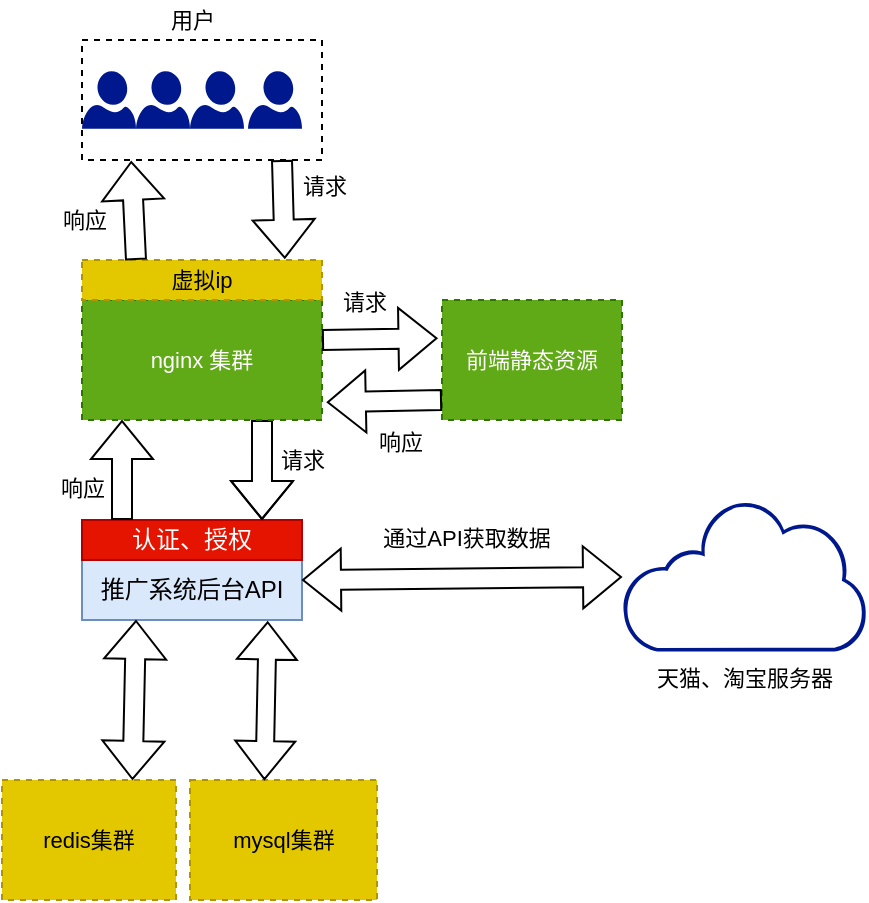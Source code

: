 <mxfile version="17.3.0" type="github">
  <diagram name="Page-1" id="822b0af5-4adb-64df-f703-e8dfc1f81529">
    <mxGraphModel dx="716" dy="372" grid="1" gridSize="10" guides="1" tooltips="1" connect="1" arrows="1" fold="1" page="1" pageScale="1" pageWidth="1100" pageHeight="850" background="none" math="0" shadow="0">
      <root>
        <mxCell id="0" />
        <mxCell id="1" parent="0" />
        <mxCell id="lASmEGCFHO9hF2BuDwO8-8" value="推广系统后台API" style="rounded=0;whiteSpace=wrap;html=1;fillColor=#dae8fc;strokeColor=#6c8ebf;" vertex="1" parent="1">
          <mxGeometry x="560" y="300" width="110" height="30" as="geometry" />
        </mxCell>
        <mxCell id="lASmEGCFHO9hF2BuDwO8-9" value="认证、授权" style="rounded=0;whiteSpace=wrap;html=1;fillColor=#e51400;strokeColor=#B20000;fontColor=#ffffff;" vertex="1" parent="1">
          <mxGeometry x="560" y="280" width="110" height="20" as="geometry" />
        </mxCell>
        <mxCell id="lASmEGCFHO9hF2BuDwO8-10" value="" style="shape=flexArrow;endArrow=classic;html=1;rounded=0;" edge="1" parent="1">
          <mxGeometry width="50" height="50" relative="1" as="geometry">
            <mxPoint x="580" y="280" as="sourcePoint" />
            <mxPoint x="580" y="230" as="targetPoint" />
          </mxGeometry>
        </mxCell>
        <mxCell id="lASmEGCFHO9hF2BuDwO8-12" value="响应" style="edgeLabel;html=1;align=center;verticalAlign=middle;resizable=0;points=[];" vertex="1" connectable="0" parent="lASmEGCFHO9hF2BuDwO8-10">
          <mxGeometry x="-0.365" y="1" relative="1" as="geometry">
            <mxPoint x="-19" as="offset" />
          </mxGeometry>
        </mxCell>
        <mxCell id="lASmEGCFHO9hF2BuDwO8-14" value="" style="shape=flexArrow;endArrow=classic;html=1;rounded=0;entryX=0.818;entryY=0;entryDx=0;entryDy=0;entryPerimeter=0;" edge="1" parent="1" target="lASmEGCFHO9hF2BuDwO8-9">
          <mxGeometry width="50" height="50" relative="1" as="geometry">
            <mxPoint x="650" y="230" as="sourcePoint" />
            <mxPoint x="700" y="170" as="targetPoint" />
            <Array as="points">
              <mxPoint x="650" y="240" />
            </Array>
          </mxGeometry>
        </mxCell>
        <mxCell id="lASmEGCFHO9hF2BuDwO8-15" value="请求" style="edgeLabel;html=1;align=center;verticalAlign=middle;resizable=0;points=[];fontSize=11;fontFamily=Helvetica;fontColor=default;" vertex="1" connectable="0" parent="lASmEGCFHO9hF2BuDwO8-14">
          <mxGeometry x="0.479" relative="1" as="geometry">
            <mxPoint x="20" y="-17" as="offset" />
          </mxGeometry>
        </mxCell>
        <mxCell id="lASmEGCFHO9hF2BuDwO8-16" value="nginx 集群" style="rounded=0;whiteSpace=wrap;html=1;fontFamily=Helvetica;fontSize=11;fontColor=#ffffff;dashed=1;fillColor=#60a917;strokeColor=#2D7600;" vertex="1" parent="1">
          <mxGeometry x="560" y="170" width="120" height="60" as="geometry" />
        </mxCell>
        <mxCell id="lASmEGCFHO9hF2BuDwO8-17" value="前端静态资源" style="rounded=0;whiteSpace=wrap;html=1;dashed=1;fontFamily=Helvetica;fontSize=11;fontColor=#ffffff;fillColor=#60a917;strokeColor=#2D7600;" vertex="1" parent="1">
          <mxGeometry x="740" y="170" width="90" height="60" as="geometry" />
        </mxCell>
        <mxCell id="lASmEGCFHO9hF2BuDwO8-18" value="" style="shape=flexArrow;endArrow=classic;html=1;rounded=0;labelBackgroundColor=default;fontFamily=Helvetica;fontSize=11;fontColor=default;strokeColor=default;entryX=-0.025;entryY=0.319;entryDx=0;entryDy=0;entryPerimeter=0;" edge="1" parent="1" target="lASmEGCFHO9hF2BuDwO8-17">
          <mxGeometry width="50" height="50" relative="1" as="geometry">
            <mxPoint x="680" y="190" as="sourcePoint" />
            <mxPoint x="730" y="190" as="targetPoint" />
          </mxGeometry>
        </mxCell>
        <mxCell id="lASmEGCFHO9hF2BuDwO8-21" value="请求" style="edgeLabel;html=1;align=center;verticalAlign=middle;resizable=0;points=[];fontSize=11;fontFamily=Helvetica;fontColor=default;" vertex="1" connectable="0" parent="lASmEGCFHO9hF2BuDwO8-18">
          <mxGeometry x="0.468" y="-2" relative="1" as="geometry">
            <mxPoint x="-22" y="-21" as="offset" />
          </mxGeometry>
        </mxCell>
        <mxCell id="lASmEGCFHO9hF2BuDwO8-19" value="" style="shape=flexArrow;endArrow=classic;html=1;rounded=0;labelBackgroundColor=default;fontFamily=Helvetica;fontSize=11;fontColor=default;strokeColor=default;entryX=1.02;entryY=0.852;entryDx=0;entryDy=0;entryPerimeter=0;" edge="1" parent="1" target="lASmEGCFHO9hF2BuDwO8-16">
          <mxGeometry width="50" height="50" relative="1" as="geometry">
            <mxPoint x="740" y="220" as="sourcePoint" />
            <mxPoint x="790" y="170" as="targetPoint" />
          </mxGeometry>
        </mxCell>
        <mxCell id="lASmEGCFHO9hF2BuDwO8-20" value="响应" style="edgeLabel;html=1;align=center;verticalAlign=middle;resizable=0;points=[];fontSize=11;fontFamily=Helvetica;fontColor=default;" vertex="1" connectable="0" parent="lASmEGCFHO9hF2BuDwO8-19">
          <mxGeometry x="-0.271" relative="1" as="geometry">
            <mxPoint y="20" as="offset" />
          </mxGeometry>
        </mxCell>
        <mxCell id="lASmEGCFHO9hF2BuDwO8-22" value="虚拟ip" style="rounded=0;whiteSpace=wrap;html=1;dashed=1;fontFamily=Helvetica;fontSize=11;fontColor=#000000;fillColor=#e3c800;strokeColor=#B09500;" vertex="1" parent="1">
          <mxGeometry x="560" y="150" width="120" height="20" as="geometry" />
        </mxCell>
        <mxCell id="lASmEGCFHO9hF2BuDwO8-23" value="" style="rounded=0;whiteSpace=wrap;html=1;dashed=1;fontFamily=Helvetica;fontSize=11;fontColor=default;" vertex="1" parent="1">
          <mxGeometry x="560" y="40" width="120" height="60" as="geometry" />
        </mxCell>
        <mxCell id="lASmEGCFHO9hF2BuDwO8-24" value="" style="sketch=0;aspect=fixed;pointerEvents=1;shadow=0;dashed=0;html=1;strokeColor=none;labelPosition=center;verticalLabelPosition=bottom;verticalAlign=top;align=center;fillColor=#00188D;shape=mxgraph.azure.user;fontFamily=Helvetica;fontSize=11;fontColor=default;" vertex="1" parent="1">
          <mxGeometry x="560" y="55.64" width="27" height="28.72" as="geometry" />
        </mxCell>
        <mxCell id="lASmEGCFHO9hF2BuDwO8-25" value="" style="sketch=0;aspect=fixed;pointerEvents=1;shadow=0;dashed=0;html=1;strokeColor=none;labelPosition=center;verticalLabelPosition=bottom;verticalAlign=top;align=center;fillColor=#00188D;shape=mxgraph.azure.user;fontFamily=Helvetica;fontSize=11;fontColor=default;" vertex="1" parent="1">
          <mxGeometry x="587" y="55.64" width="27" height="28.72" as="geometry" />
        </mxCell>
        <mxCell id="lASmEGCFHO9hF2BuDwO8-26" value="" style="sketch=0;aspect=fixed;pointerEvents=1;shadow=0;dashed=0;html=1;strokeColor=none;labelPosition=center;verticalLabelPosition=bottom;verticalAlign=top;align=center;fillColor=#00188D;shape=mxgraph.azure.user;fontFamily=Helvetica;fontSize=11;fontColor=default;" vertex="1" parent="1">
          <mxGeometry x="614" y="55.64" width="27" height="28.72" as="geometry" />
        </mxCell>
        <mxCell id="lASmEGCFHO9hF2BuDwO8-27" value="" style="sketch=0;aspect=fixed;pointerEvents=1;shadow=0;dashed=0;html=1;strokeColor=none;labelPosition=center;verticalLabelPosition=bottom;verticalAlign=top;align=center;fillColor=#00188D;shape=mxgraph.azure.user;fontFamily=Helvetica;fontSize=11;fontColor=default;" vertex="1" parent="1">
          <mxGeometry x="643" y="55.64" width="27" height="28.72" as="geometry" />
        </mxCell>
        <mxCell id="lASmEGCFHO9hF2BuDwO8-28" value="用户" style="text;html=1;align=center;verticalAlign=middle;resizable=0;points=[];autosize=1;strokeColor=none;fillColor=none;fontSize=11;fontFamily=Helvetica;fontColor=default;" vertex="1" parent="1">
          <mxGeometry x="595" y="20" width="40" height="20" as="geometry" />
        </mxCell>
        <mxCell id="lASmEGCFHO9hF2BuDwO8-29" value="" style="shape=flexArrow;endArrow=classic;html=1;rounded=0;labelBackgroundColor=default;fontFamily=Helvetica;fontSize=11;fontColor=default;strokeColor=default;entryX=0.845;entryY=-0.031;entryDx=0;entryDy=0;entryPerimeter=0;" edge="1" parent="1" target="lASmEGCFHO9hF2BuDwO8-22">
          <mxGeometry width="50" height="50" relative="1" as="geometry">
            <mxPoint x="660" y="100" as="sourcePoint" />
            <mxPoint x="700" y="60" as="targetPoint" />
          </mxGeometry>
        </mxCell>
        <mxCell id="lASmEGCFHO9hF2BuDwO8-32" value="请求" style="edgeLabel;html=1;align=center;verticalAlign=middle;resizable=0;points=[];fontSize=11;fontFamily=Helvetica;fontColor=default;" vertex="1" connectable="0" parent="lASmEGCFHO9hF2BuDwO8-29">
          <mxGeometry x="-0.481" relative="1" as="geometry">
            <mxPoint x="20" as="offset" />
          </mxGeometry>
        </mxCell>
        <mxCell id="lASmEGCFHO9hF2BuDwO8-30" value="" style="shape=flexArrow;endArrow=classic;html=1;rounded=0;labelBackgroundColor=default;fontFamily=Helvetica;fontSize=11;fontColor=default;strokeColor=default;entryX=0.205;entryY=1.008;entryDx=0;entryDy=0;entryPerimeter=0;" edge="1" parent="1" target="lASmEGCFHO9hF2BuDwO8-23">
          <mxGeometry width="50" height="50" relative="1" as="geometry">
            <mxPoint x="587" y="150" as="sourcePoint" />
            <mxPoint x="637" y="100" as="targetPoint" />
          </mxGeometry>
        </mxCell>
        <mxCell id="lASmEGCFHO9hF2BuDwO8-31" value="响应" style="edgeLabel;html=1;align=center;verticalAlign=middle;resizable=0;points=[];fontSize=11;fontFamily=Helvetica;fontColor=default;" vertex="1" connectable="0" parent="lASmEGCFHO9hF2BuDwO8-30">
          <mxGeometry x="0.408" y="-1" relative="1" as="geometry">
            <mxPoint x="-26" y="15" as="offset" />
          </mxGeometry>
        </mxCell>
        <mxCell id="lASmEGCFHO9hF2BuDwO8-33" value="天猫、淘宝服务器" style="sketch=0;aspect=fixed;pointerEvents=1;shadow=0;dashed=0;html=1;strokeColor=none;labelPosition=center;verticalLabelPosition=bottom;verticalAlign=top;align=center;fillColor=#00188D;shape=mxgraph.mscae.enterprise.internet_hollow;fontFamily=Helvetica;fontSize=11;fontColor=default;" vertex="1" parent="1">
          <mxGeometry x="830" y="270" width="122.26" height="75.8" as="geometry" />
        </mxCell>
        <mxCell id="lASmEGCFHO9hF2BuDwO8-34" value="" style="shape=flexArrow;endArrow=classic;startArrow=classic;html=1;rounded=0;labelBackgroundColor=default;fontFamily=Helvetica;fontSize=11;fontColor=default;strokeColor=default;" edge="1" parent="1" target="lASmEGCFHO9hF2BuDwO8-33">
          <mxGeometry width="100" height="100" relative="1" as="geometry">
            <mxPoint x="670" y="310" as="sourcePoint" />
            <mxPoint x="770" y="210" as="targetPoint" />
          </mxGeometry>
        </mxCell>
        <mxCell id="lASmEGCFHO9hF2BuDwO8-35" value="通过API获取数据" style="edgeLabel;html=1;align=center;verticalAlign=middle;resizable=0;points=[];fontSize=11;fontFamily=Helvetica;fontColor=default;" vertex="1" connectable="0" parent="lASmEGCFHO9hF2BuDwO8-34">
          <mxGeometry x="-0.185" y="3" relative="1" as="geometry">
            <mxPoint x="17" y="-18" as="offset" />
          </mxGeometry>
        </mxCell>
        <mxCell id="lASmEGCFHO9hF2BuDwO8-36" value="redis集群" style="rounded=0;whiteSpace=wrap;html=1;dashed=1;fontFamily=Helvetica;fontSize=11;fontColor=#000000;fillColor=#e3c800;strokeColor=#B09500;" vertex="1" parent="1">
          <mxGeometry x="520" y="410" width="87" height="60" as="geometry" />
        </mxCell>
        <mxCell id="lASmEGCFHO9hF2BuDwO8-37" value="mysql集群" style="rounded=0;whiteSpace=wrap;html=1;dashed=1;fontFamily=Helvetica;fontSize=11;fontColor=#000000;fillColor=#e3c800;strokeColor=#B09500;" vertex="1" parent="1">
          <mxGeometry x="614" y="410" width="93.5" height="60" as="geometry" />
        </mxCell>
        <mxCell id="lASmEGCFHO9hF2BuDwO8-39" value="" style="shape=flexArrow;endArrow=classic;startArrow=classic;html=1;rounded=0;labelBackgroundColor=default;fontFamily=Helvetica;fontSize=11;fontColor=default;strokeColor=default;width=8.966;endSize=5.869;exitX=0.398;exitY=0.001;exitDx=0;exitDy=0;exitPerimeter=0;entryX=0.844;entryY=1.021;entryDx=0;entryDy=0;entryPerimeter=0;" edge="1" parent="1" source="lASmEGCFHO9hF2BuDwO8-37" target="lASmEGCFHO9hF2BuDwO8-8">
          <mxGeometry width="100" height="100" relative="1" as="geometry">
            <mxPoint x="543" y="430" as="sourcePoint" />
            <mxPoint x="643" y="330" as="targetPoint" />
          </mxGeometry>
        </mxCell>
        <mxCell id="lASmEGCFHO9hF2BuDwO8-40" value="" style="shape=flexArrow;endArrow=classic;startArrow=classic;html=1;rounded=0;labelBackgroundColor=default;fontFamily=Helvetica;fontSize=11;fontColor=default;strokeColor=default;exitX=0.75;exitY=0;exitDx=0;exitDy=0;" edge="1" parent="1" source="lASmEGCFHO9hF2BuDwO8-36">
          <mxGeometry width="100" height="100" relative="1" as="geometry">
            <mxPoint x="487" y="430" as="sourcePoint" />
            <mxPoint x="587" y="330" as="targetPoint" />
          </mxGeometry>
        </mxCell>
      </root>
    </mxGraphModel>
  </diagram>
</mxfile>
